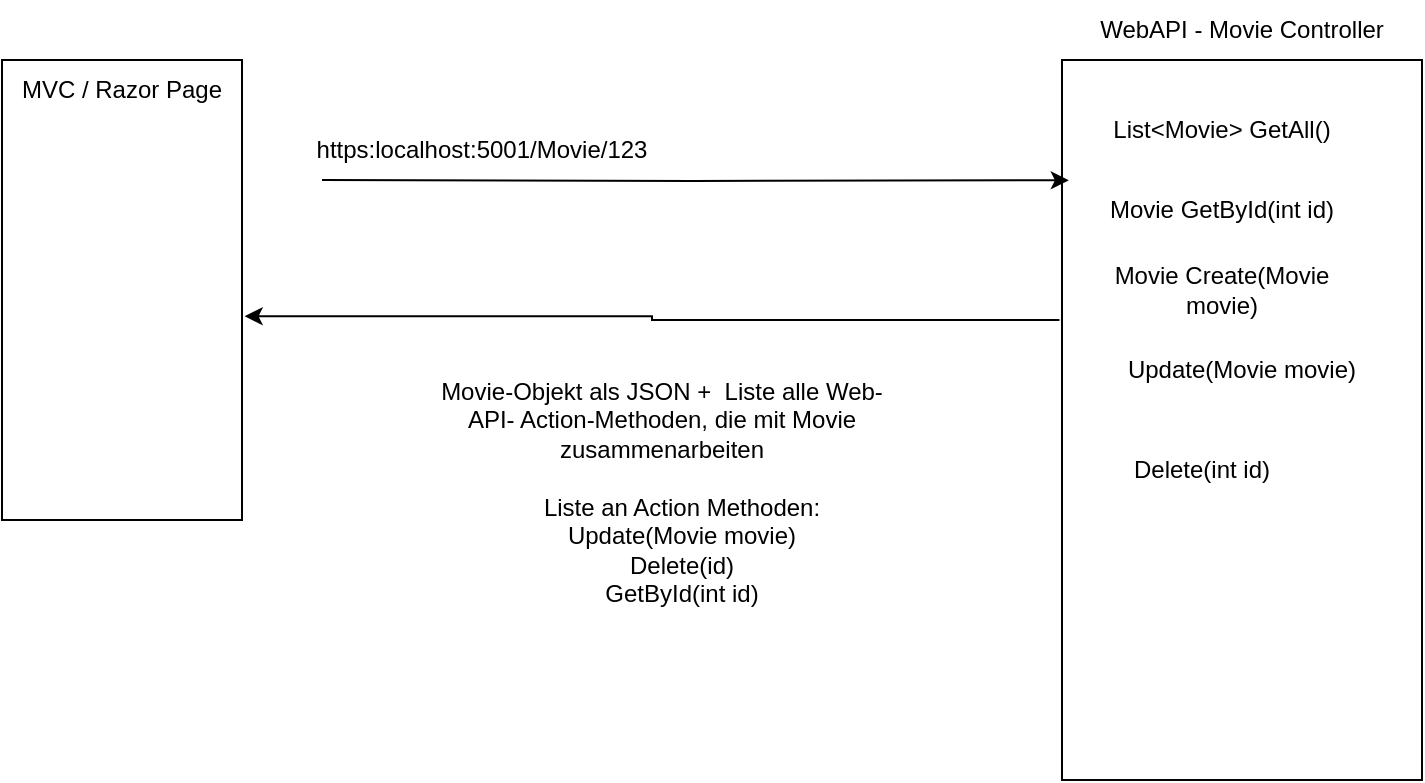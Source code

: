 <mxfile version="15.4.1" type="device"><diagram id="LknSQc0dKNds_iXddjrO" name="Page-1"><mxGraphModel dx="1022" dy="434" grid="1" gridSize="10" guides="1" tooltips="1" connect="1" arrows="1" fold="1" page="1" pageScale="1" pageWidth="827" pageHeight="1169" math="0" shadow="0"><root><mxCell id="0"/><mxCell id="1" parent="0"/><mxCell id="rL3D9RbNVm_qOPTrc0VH-1" value="" style="rounded=0;whiteSpace=wrap;html=1;" vertex="1" parent="1"><mxGeometry x="580" y="70" width="180" height="360" as="geometry"/></mxCell><mxCell id="rL3D9RbNVm_qOPTrc0VH-2" value="WebAPI - Movie Controller" style="text;html=1;strokeColor=none;fillColor=none;align=center;verticalAlign=middle;whiteSpace=wrap;rounded=0;" vertex="1" parent="1"><mxGeometry x="580" y="40" width="180" height="30" as="geometry"/></mxCell><mxCell id="rL3D9RbNVm_qOPTrc0VH-3" value="List&amp;lt;Movie&amp;gt; GetAll()" style="text;html=1;strokeColor=none;fillColor=none;align=center;verticalAlign=middle;whiteSpace=wrap;rounded=0;" vertex="1" parent="1"><mxGeometry x="590" y="90" width="140" height="30" as="geometry"/></mxCell><mxCell id="rL3D9RbNVm_qOPTrc0VH-4" value="Movie GetById(int id)" style="text;html=1;strokeColor=none;fillColor=none;align=center;verticalAlign=middle;whiteSpace=wrap;rounded=0;" vertex="1" parent="1"><mxGeometry x="590" y="130" width="140" height="30" as="geometry"/></mxCell><mxCell id="rL3D9RbNVm_qOPTrc0VH-5" value="Movie Create(Movie movie)" style="text;html=1;strokeColor=none;fillColor=none;align=center;verticalAlign=middle;whiteSpace=wrap;rounded=0;" vertex="1" parent="1"><mxGeometry x="590" y="170" width="140" height="30" as="geometry"/></mxCell><mxCell id="rL3D9RbNVm_qOPTrc0VH-7" value="Update(Movie movie)" style="text;html=1;strokeColor=none;fillColor=none;align=center;verticalAlign=middle;whiteSpace=wrap;rounded=0;" vertex="1" parent="1"><mxGeometry x="600" y="210" width="140" height="30" as="geometry"/></mxCell><mxCell id="rL3D9RbNVm_qOPTrc0VH-8" value="Delete(int id)" style="text;html=1;strokeColor=none;fillColor=none;align=center;verticalAlign=middle;whiteSpace=wrap;rounded=0;" vertex="1" parent="1"><mxGeometry x="580" y="260" width="140" height="30" as="geometry"/></mxCell><mxCell id="rL3D9RbNVm_qOPTrc0VH-9" value="" style="rounded=0;whiteSpace=wrap;html=1;" vertex="1" parent="1"><mxGeometry x="50" y="70" width="120" height="230" as="geometry"/></mxCell><mxCell id="rL3D9RbNVm_qOPTrc0VH-10" value="MVC / Razor Page" style="text;html=1;strokeColor=none;fillColor=none;align=center;verticalAlign=middle;whiteSpace=wrap;rounded=0;" vertex="1" parent="1"><mxGeometry x="50" y="70" width="120" height="30" as="geometry"/></mxCell><mxCell id="rL3D9RbNVm_qOPTrc0VH-11" value="" style="endArrow=classic;html=1;rounded=0;edgeStyle=orthogonalEdgeStyle;entryX=0.019;entryY=0.167;entryDx=0;entryDy=0;entryPerimeter=0;" edge="1" parent="1" target="rL3D9RbNVm_qOPTrc0VH-1"><mxGeometry width="50" height="50" relative="1" as="geometry"><mxPoint x="210" y="130" as="sourcePoint"/><mxPoint x="440" y="170" as="targetPoint"/></mxGeometry></mxCell><mxCell id="rL3D9RbNVm_qOPTrc0VH-12" value="https:localhost:5001/Movie/123" style="text;html=1;strokeColor=none;fillColor=none;align=center;verticalAlign=middle;whiteSpace=wrap;rounded=0;" vertex="1" parent="1"><mxGeometry x="260" y="100" width="60" height="30" as="geometry"/></mxCell><mxCell id="rL3D9RbNVm_qOPTrc0VH-13" value="" style="endArrow=classic;html=1;rounded=0;edgeStyle=orthogonalEdgeStyle;entryX=1.011;entryY=0.557;entryDx=0;entryDy=0;entryPerimeter=0;exitX=-0.007;exitY=0.361;exitDx=0;exitDy=0;exitPerimeter=0;" edge="1" parent="1" source="rL3D9RbNVm_qOPTrc0VH-1" target="rL3D9RbNVm_qOPTrc0VH-9"><mxGeometry width="50" height="50" relative="1" as="geometry"><mxPoint x="390" y="220" as="sourcePoint"/><mxPoint x="440" y="170" as="targetPoint"/></mxGeometry></mxCell><mxCell id="rL3D9RbNVm_qOPTrc0VH-14" value="Movie-Objekt als JSON +&amp;nbsp; Liste alle Web-API- Action-Methoden, die mit Movie zusammenarbeiten" style="text;html=1;strokeColor=none;fillColor=none;align=center;verticalAlign=middle;whiteSpace=wrap;rounded=0;" vertex="1" parent="1"><mxGeometry x="260" y="210" width="240" height="80" as="geometry"/></mxCell><mxCell id="rL3D9RbNVm_qOPTrc0VH-15" value="Liste an Action Methoden:&lt;br&gt;Update(Movie movie)&lt;br&gt;Delete(id)&lt;br&gt;GetById(int id)" style="text;html=1;strokeColor=none;fillColor=none;align=center;verticalAlign=middle;whiteSpace=wrap;rounded=0;" vertex="1" parent="1"><mxGeometry x="250" y="300" width="280" height="30" as="geometry"/></mxCell></root></mxGraphModel></diagram></mxfile>